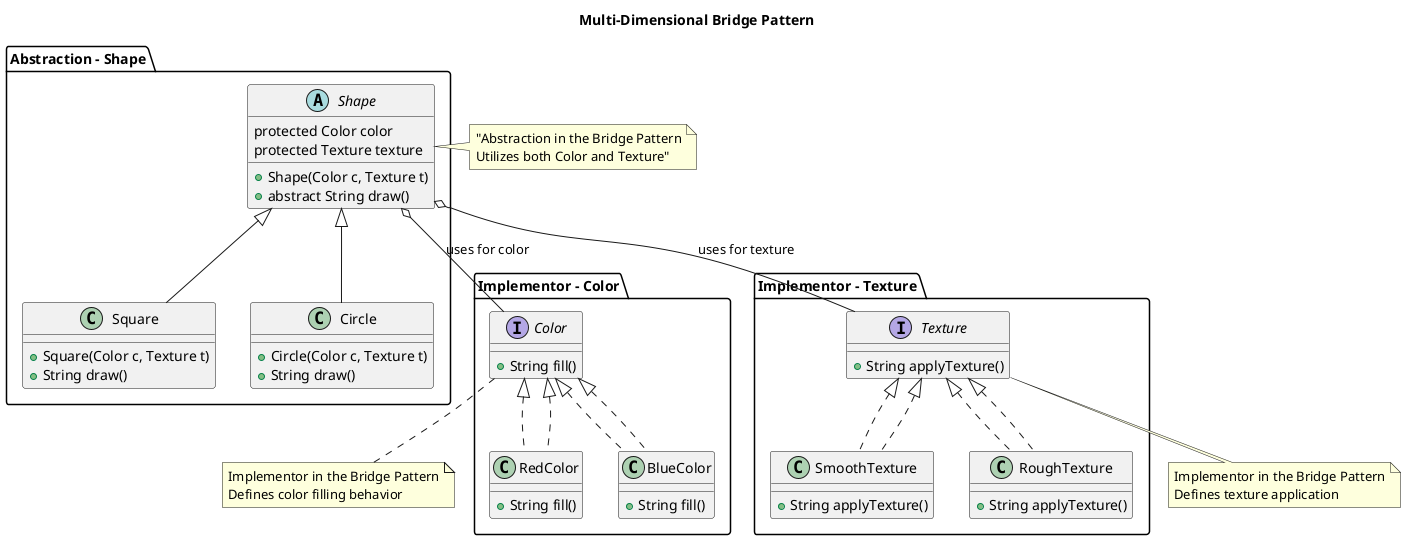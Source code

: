 @startuml
title Multi-Dimensional Bridge Pattern

package "Implementor - Color" {
    interface Color {
        +String fill()
    }

    class RedColor implements Color {
        +String fill()
    }

    class BlueColor implements Color {
        +String fill()
    }
}

package "Implementor - Texture" {
    interface Texture {
        +String applyTexture()
    }

    class SmoothTexture implements Texture {
        +String applyTexture()
    }

    class RoughTexture implements Texture {
        +String applyTexture()
    }
}

package "Abstraction - Shape" {
    abstract class Shape {
        protected Color color
        protected Texture texture
        +Shape(Color c, Texture t)
        +abstract String draw()
    }

    class Square extends Shape {
        +Square(Color c, Texture t)
        +String draw()
    }

    class Circle extends Shape {
        +Circle(Color c, Texture t)
        +String draw()
    }
}

Shape o-- Color : "uses for color"
Shape o-- Texture : "uses for texture"

Color <|.. RedColor
Color <|.. BlueColor

Texture <|.. SmoothTexture
Texture <|.. RoughTexture

note bottom of Color
    Implementor in the Bridge Pattern
    Defines color filling behavior
end note
note bottom of Texture
    Implementor in the Bridge Pattern
    Defines texture application
end note
note right of Shape : "Abstraction in the Bridge Pattern\nUtilizes both Color and Texture"

@enduml

